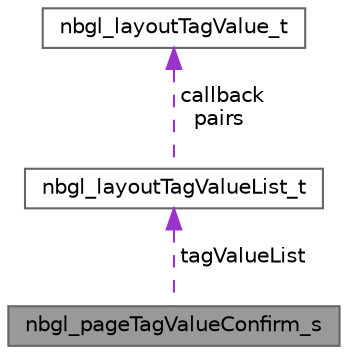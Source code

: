 digraph "nbgl_pageTagValueConfirm_s"
{
 // LATEX_PDF_SIZE
  bgcolor="transparent";
  edge [fontname=Helvetica,fontsize=10,labelfontname=Helvetica,labelfontsize=10];
  node [fontname=Helvetica,fontsize=10,shape=box,height=0.2,width=0.4];
  Node1 [label="nbgl_pageTagValueConfirm_s",height=0.2,width=0.4,color="gray40", fillcolor="grey60", style="filled", fontcolor="black",tooltip="This structure contains [item,value] pair(s) and info about a potential \"details\" button,..."];
  Node2 -> Node1 [dir="back",color="darkorchid3",style="dashed",label=" tagValueList" ];
  Node2 [label="nbgl_layoutTagValueList_t",height=0.2,width=0.4,color="gray40", fillcolor="white", style="filled",URL="$structnbgl__layoutTagValueList__t.html",tooltip="This structure contains a list of [tag,value] pairs."];
  Node3 -> Node2 [dir="back",color="darkorchid3",style="dashed",label=" callback\npairs" ];
  Node3 [label="nbgl_layoutTagValue_t",height=0.2,width=0.4,color="gray40", fillcolor="white", style="filled",URL="$structnbgl__layoutTagValue__t.html",tooltip="This structure contains a [tag,value] pair."];
}
